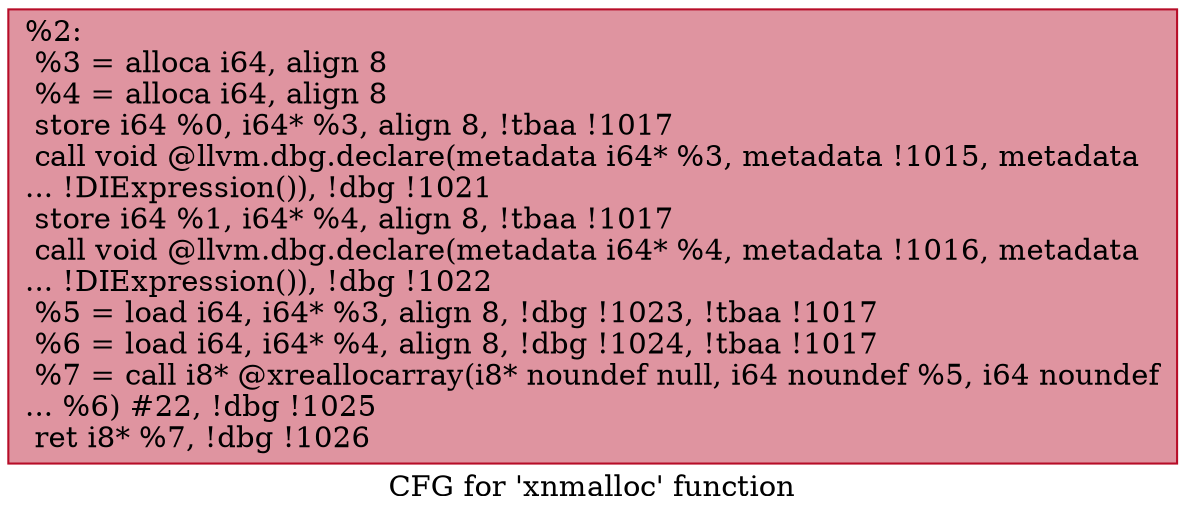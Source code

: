 digraph "CFG for 'xnmalloc' function" {
	label="CFG for 'xnmalloc' function";

	Node0x1df9bd0 [shape=record,color="#b70d28ff", style=filled, fillcolor="#b70d2870",label="{%2:\l  %3 = alloca i64, align 8\l  %4 = alloca i64, align 8\l  store i64 %0, i64* %3, align 8, !tbaa !1017\l  call void @llvm.dbg.declare(metadata i64* %3, metadata !1015, metadata\l... !DIExpression()), !dbg !1021\l  store i64 %1, i64* %4, align 8, !tbaa !1017\l  call void @llvm.dbg.declare(metadata i64* %4, metadata !1016, metadata\l... !DIExpression()), !dbg !1022\l  %5 = load i64, i64* %3, align 8, !dbg !1023, !tbaa !1017\l  %6 = load i64, i64* %4, align 8, !dbg !1024, !tbaa !1017\l  %7 = call i8* @xreallocarray(i8* noundef null, i64 noundef %5, i64 noundef\l... %6) #22, !dbg !1025\l  ret i8* %7, !dbg !1026\l}"];
}
